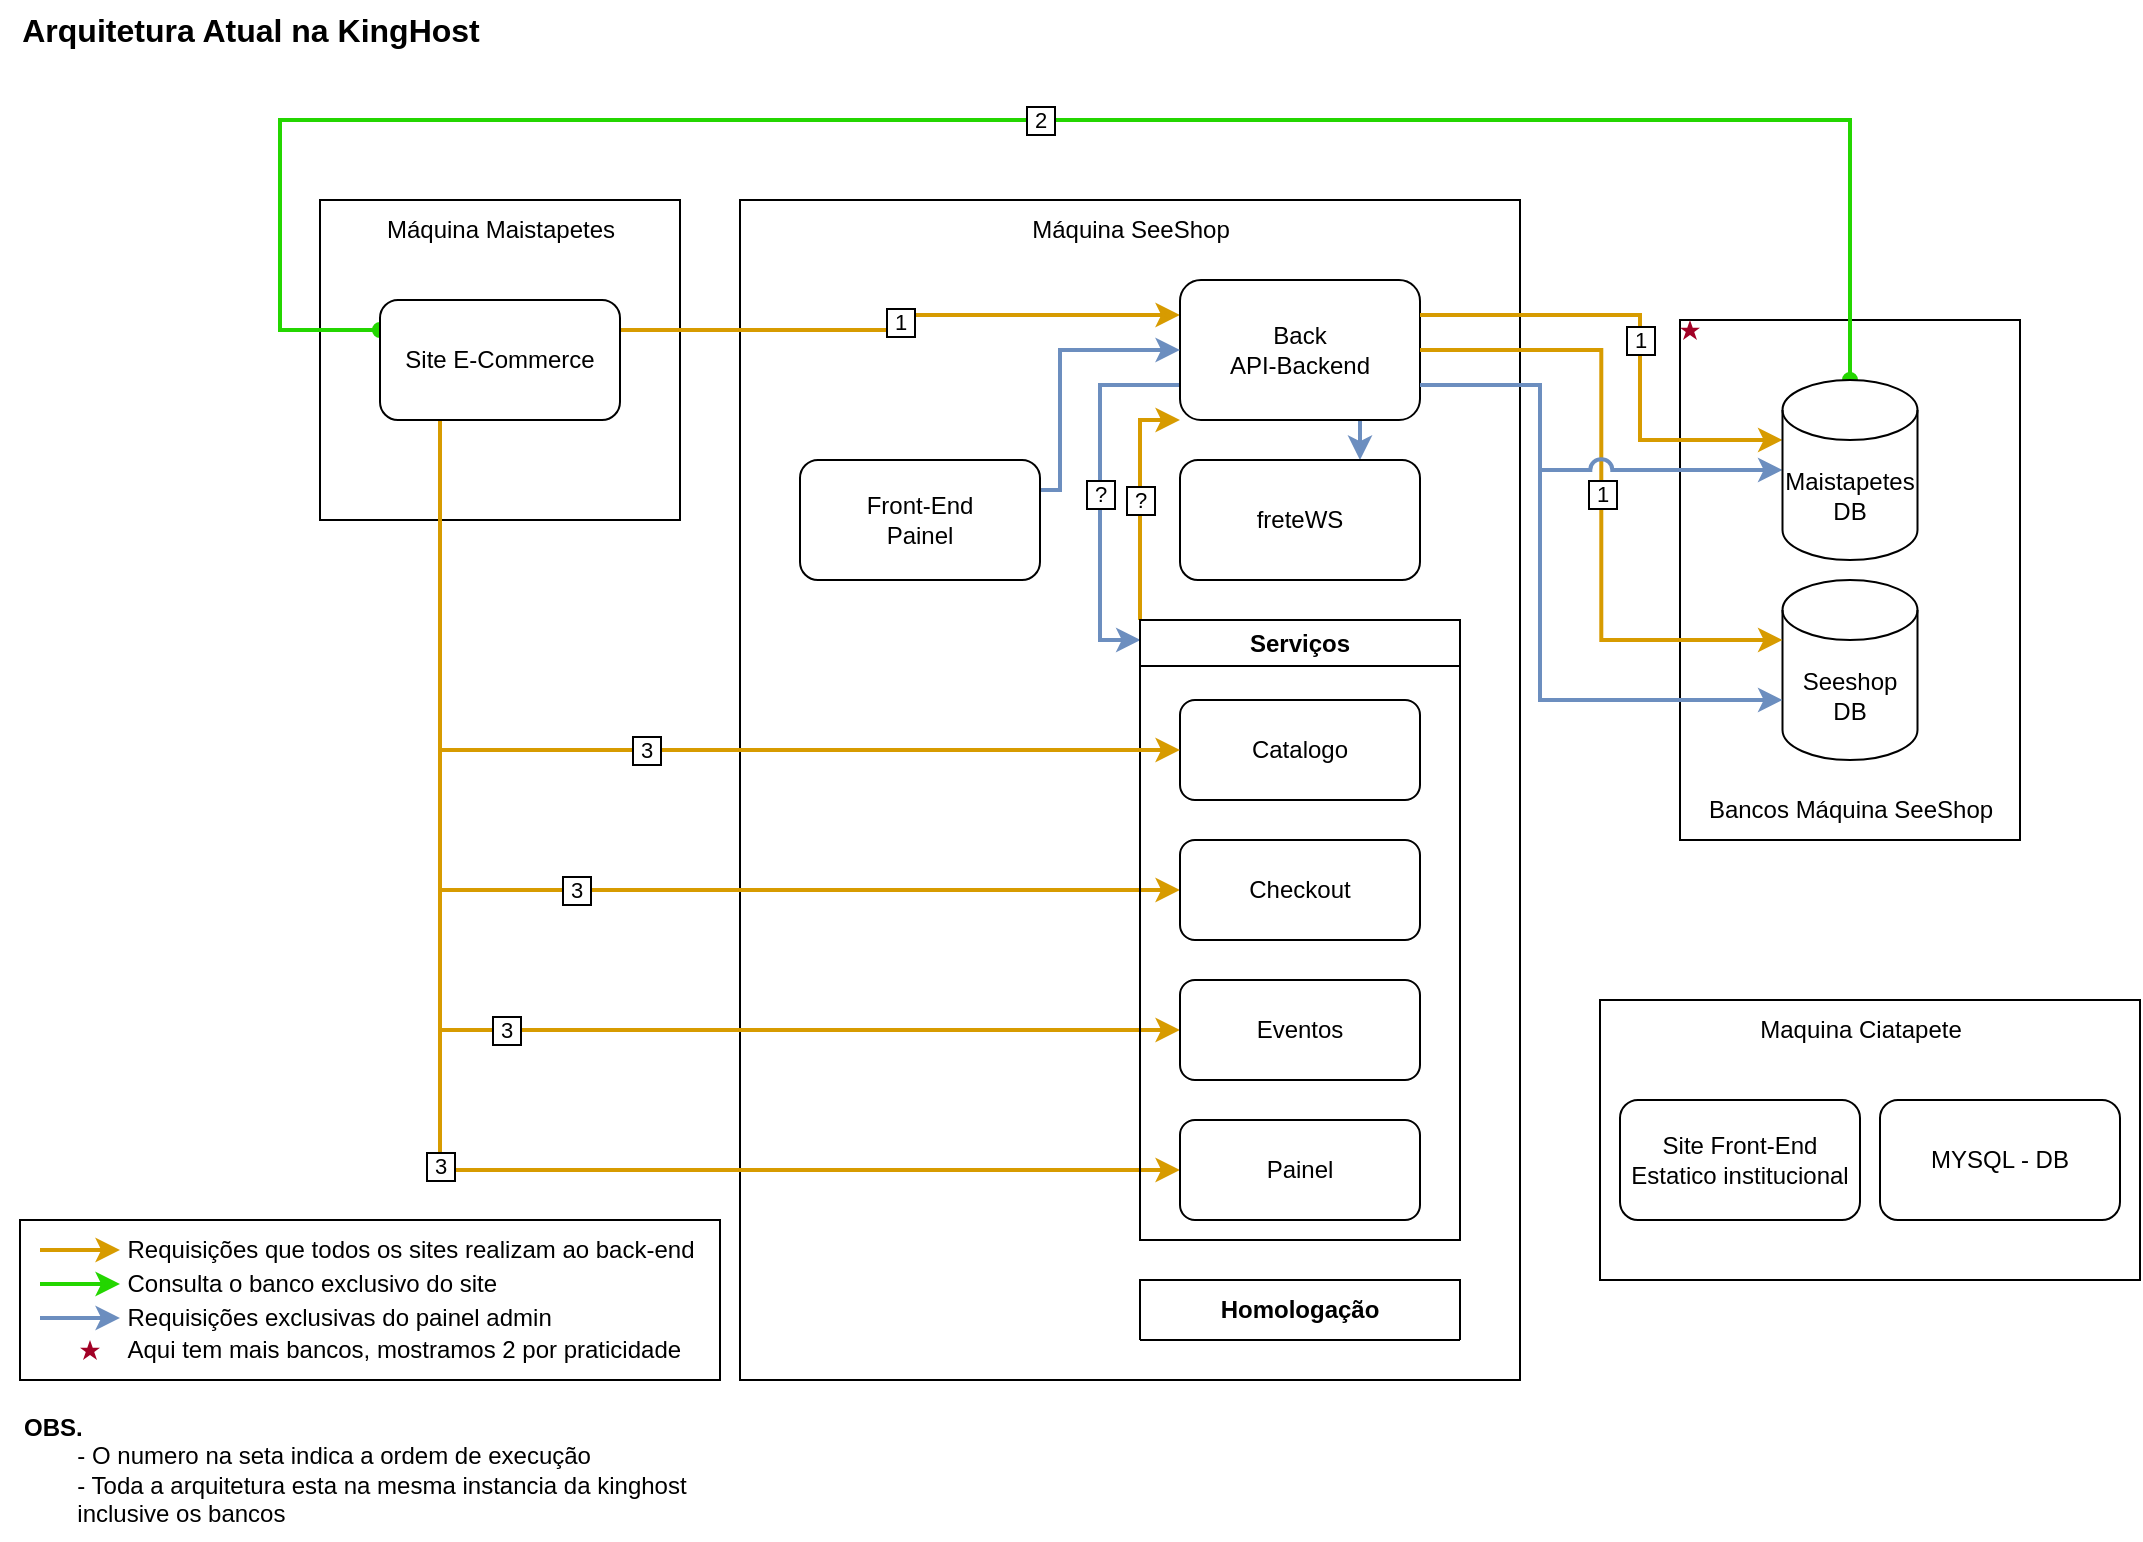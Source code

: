 <mxfile version="22.1.7" type="github">
  <diagram name="Page-1" id="4-GN6MLW4k9FYFXU9xv3">
    <mxGraphModel dx="1509" dy="832" grid="1" gridSize="10" guides="1" tooltips="1" connect="1" arrows="1" fold="1" page="1" pageScale="1" pageWidth="850" pageHeight="1100" math="0" shadow="0">
      <root>
        <mxCell id="0" />
        <mxCell id="1" parent="0" />
        <mxCell id="DWpepr7R6km4oQvT49pt-6" value="" style="rounded=0;whiteSpace=wrap;html=1;" vertex="1" parent="1">
          <mxGeometry x="370" y="100" width="390" height="590" as="geometry" />
        </mxCell>
        <mxCell id="DWpepr7R6km4oQvT49pt-4" value="" style="rounded=0;whiteSpace=wrap;html=1;" vertex="1" parent="1">
          <mxGeometry x="160" y="100" width="180" height="160" as="geometry" />
        </mxCell>
        <mxCell id="DWpepr7R6km4oQvT49pt-27" value="" style="rounded=0;whiteSpace=wrap;html=1;" vertex="1" parent="1">
          <mxGeometry x="840" y="160" width="170" height="260" as="geometry" />
        </mxCell>
        <mxCell id="DWpepr7R6km4oQvT49pt-2" value="" style="rounded=0;whiteSpace=wrap;html=1;" vertex="1" parent="1">
          <mxGeometry x="800" y="500" width="270" height="140" as="geometry" />
        </mxCell>
        <mxCell id="DWpepr7R6km4oQvT49pt-3" value="Maquina Ciatapete" style="text;html=1;align=center;verticalAlign=middle;resizable=0;points=[];autosize=1;strokeColor=none;fillColor=none;" vertex="1" parent="1">
          <mxGeometry x="870" y="500" width="120" height="30" as="geometry" />
        </mxCell>
        <mxCell id="DWpepr7R6km4oQvT49pt-5" value="Máquina Maistapetes" style="text;html=1;align=center;verticalAlign=middle;resizable=0;points=[];autosize=1;strokeColor=none;fillColor=none;" vertex="1" parent="1">
          <mxGeometry x="180" y="100" width="140" height="30" as="geometry" />
        </mxCell>
        <mxCell id="DWpepr7R6km4oQvT49pt-7" value="Máquina SeeShop" style="text;html=1;align=center;verticalAlign=middle;resizable=0;points=[];autosize=1;strokeColor=none;fillColor=none;" vertex="1" parent="1">
          <mxGeometry x="505" y="100" width="120" height="30" as="geometry" />
        </mxCell>
        <mxCell id="DWpepr7R6km4oQvT49pt-8" value="Site Front-End&lt;br&gt;Estatico institucional" style="rounded=1;whiteSpace=wrap;html=1;" vertex="1" parent="1">
          <mxGeometry x="810" y="550" width="120" height="60" as="geometry" />
        </mxCell>
        <mxCell id="DWpepr7R6km4oQvT49pt-9" value="MYSQL - DB" style="rounded=1;whiteSpace=wrap;html=1;" vertex="1" parent="1">
          <mxGeometry x="940" y="550" width="120" height="60" as="geometry" />
        </mxCell>
        <mxCell id="DWpepr7R6km4oQvT49pt-41" value="&amp;nbsp;1&amp;nbsp;" style="edgeStyle=orthogonalEdgeStyle;rounded=0;orthogonalLoop=1;jettySize=auto;html=1;exitX=1;exitY=0.25;exitDx=0;exitDy=0;entryX=0;entryY=0.25;entryDx=0;entryDy=0;strokeWidth=2;fillColor=#ffe6cc;strokeColor=#d79b00;labelBorderColor=default;" edge="1" parent="1" source="DWpepr7R6km4oQvT49pt-10" target="DWpepr7R6km4oQvT49pt-17">
          <mxGeometry relative="1" as="geometry" />
        </mxCell>
        <mxCell id="DWpepr7R6km4oQvT49pt-55" value="&amp;nbsp;3&amp;nbsp;" style="edgeStyle=orthogonalEdgeStyle;rounded=0;orthogonalLoop=1;jettySize=auto;html=1;exitX=0.25;exitY=1;exitDx=0;exitDy=0;entryX=0;entryY=0.5;entryDx=0;entryDy=0;fillColor=#ffe6cc;strokeColor=#d79b00;strokeWidth=2;labelBorderColor=default;" edge="1" parent="1" source="DWpepr7R6km4oQvT49pt-10" target="DWpepr7R6km4oQvT49pt-14">
          <mxGeometry relative="1" as="geometry" />
        </mxCell>
        <mxCell id="DWpepr7R6km4oQvT49pt-56" value="&amp;nbsp;3&amp;nbsp;" style="edgeStyle=orthogonalEdgeStyle;rounded=0;orthogonalLoop=1;jettySize=auto;html=1;exitX=0.25;exitY=1;exitDx=0;exitDy=0;entryX=0;entryY=0.5;entryDx=0;entryDy=0;fillColor=#ffe6cc;strokeColor=#d79b00;strokeWidth=2;labelBorderColor=default;" edge="1" parent="1" source="DWpepr7R6km4oQvT49pt-10" target="DWpepr7R6km4oQvT49pt-16">
          <mxGeometry relative="1" as="geometry" />
        </mxCell>
        <mxCell id="DWpepr7R6km4oQvT49pt-57" value="&amp;nbsp;3&amp;nbsp;" style="edgeStyle=orthogonalEdgeStyle;rounded=0;orthogonalLoop=1;jettySize=auto;html=1;exitX=0.25;exitY=1;exitDx=0;exitDy=0;entryX=0;entryY=0.5;entryDx=0;entryDy=0;fillColor=#ffe6cc;strokeColor=#d79b00;strokeWidth=2;labelBorderColor=default;" edge="1" parent="1" source="DWpepr7R6km4oQvT49pt-10" target="DWpepr7R6km4oQvT49pt-15">
          <mxGeometry x="-0.0" relative="1" as="geometry">
            <mxPoint as="offset" />
          </mxGeometry>
        </mxCell>
        <mxCell id="DWpepr7R6km4oQvT49pt-58" style="edgeStyle=orthogonalEdgeStyle;rounded=0;orthogonalLoop=1;jettySize=auto;html=1;exitX=0.75;exitY=1;exitDx=0;exitDy=0;entryX=0.75;entryY=0;entryDx=0;entryDy=0;fillColor=#dae8fc;strokeColor=#6c8ebf;strokeWidth=2;" edge="1" parent="1" source="DWpepr7R6km4oQvT49pt-17" target="DWpepr7R6km4oQvT49pt-18">
          <mxGeometry relative="1" as="geometry" />
        </mxCell>
        <mxCell id="DWpepr7R6km4oQvT49pt-68" value="&amp;nbsp;?&amp;nbsp;" style="edgeStyle=orthogonalEdgeStyle;rounded=0;orthogonalLoop=1;jettySize=auto;html=1;exitX=0;exitY=0.75;exitDx=0;exitDy=0;entryX=0.002;entryY=0.034;entryDx=0;entryDy=0;strokeWidth=2;fillColor=#dae8fc;strokeColor=#6c8ebf;entryPerimeter=0;labelBorderColor=default;" edge="1" parent="1" source="DWpepr7R6km4oQvT49pt-17" target="DWpepr7R6km4oQvT49pt-12">
          <mxGeometry relative="1" as="geometry">
            <Array as="points">
              <mxPoint x="550" y="193" />
              <mxPoint x="550" y="320" />
              <mxPoint x="570" y="320" />
            </Array>
          </mxGeometry>
        </mxCell>
        <mxCell id="DWpepr7R6km4oQvT49pt-17" value="Back&lt;br&gt;API-Backend" style="rounded=1;whiteSpace=wrap;html=1;" vertex="1" parent="1">
          <mxGeometry x="590" y="140" width="120" height="70" as="geometry" />
        </mxCell>
        <mxCell id="DWpepr7R6km4oQvT49pt-18" value="freteWS" style="rounded=1;whiteSpace=wrap;html=1;" vertex="1" parent="1">
          <mxGeometry x="590" y="230" width="120" height="60" as="geometry" />
        </mxCell>
        <mxCell id="DWpepr7R6km4oQvT49pt-20" value="Homologação" style="swimlane;whiteSpace=wrap;html=1;startSize=30;" vertex="1" collapsed="1" parent="1">
          <mxGeometry x="570" y="640" width="160" height="30" as="geometry">
            <mxRectangle x="470" y="640" width="160" height="410" as="alternateBounds" />
          </mxGeometry>
        </mxCell>
        <mxCell id="DWpepr7R6km4oQvT49pt-21" value="Frete" style="rounded=1;whiteSpace=wrap;html=1;" vertex="1" parent="DWpepr7R6km4oQvT49pt-20">
          <mxGeometry x="20" y="40" width="120" height="60" as="geometry" />
        </mxCell>
        <mxCell id="DWpepr7R6km4oQvT49pt-24" value="Painel" style="rounded=1;whiteSpace=wrap;html=1;" vertex="1" parent="DWpepr7R6km4oQvT49pt-20">
          <mxGeometry x="20" y="160" width="120" height="60" as="geometry" />
        </mxCell>
        <mxCell id="DWpepr7R6km4oQvT49pt-23" value="PainelBack" style="rounded=1;whiteSpace=wrap;html=1;" vertex="1" parent="DWpepr7R6km4oQvT49pt-20">
          <mxGeometry x="20" y="220" width="120" height="60" as="geometry" />
        </mxCell>
        <mxCell id="DWpepr7R6km4oQvT49pt-22" value="Layouts" style="rounded=1;whiteSpace=wrap;html=1;" vertex="1" parent="DWpepr7R6km4oQvT49pt-20">
          <mxGeometry x="20" y="100" width="120" height="60" as="geometry" />
        </mxCell>
        <mxCell id="DWpepr7R6km4oQvT49pt-26" value="Serviços" style="rounded=1;whiteSpace=wrap;html=1;" vertex="1" parent="DWpepr7R6km4oQvT49pt-20">
          <mxGeometry x="20" y="280" width="120" height="60" as="geometry" />
        </mxCell>
        <mxCell id="DWpepr7R6km4oQvT49pt-25" value="Site" style="rounded=1;whiteSpace=wrap;html=1;" vertex="1" parent="DWpepr7R6km4oQvT49pt-20">
          <mxGeometry x="20" y="340" width="120" height="60" as="geometry" />
        </mxCell>
        <mxCell id="DWpepr7R6km4oQvT49pt-28" value="Bancos Máquina SeeShop" style="text;html=1;align=center;verticalAlign=middle;resizable=0;points=[];autosize=1;strokeColor=none;fillColor=none;" vertex="1" parent="1">
          <mxGeometry x="840" y="390" width="170" height="30" as="geometry" />
        </mxCell>
        <mxCell id="DWpepr7R6km4oQvT49pt-30" value="Seeshop DB" style="shape=cylinder3;whiteSpace=wrap;html=1;boundedLbl=1;backgroundOutline=1;size=15;" vertex="1" parent="1">
          <mxGeometry x="891.25" y="290" width="67.5" height="90" as="geometry" />
        </mxCell>
        <mxCell id="DWpepr7R6km4oQvT49pt-36" value="" style="html=1;verticalLabelPosition=bottom;labelBackgroundColor=#ffffff;verticalAlign=top;shadow=0;dashed=0;strokeWidth=2;shape=mxgraph.ios7.misc.star;fillColor=#a20025;strokeColor=#6F0000;sketch=0;fontColor=#ffffff;" vertex="1" parent="1">
          <mxGeometry x="840" y="160" width="10" height="10" as="geometry" />
        </mxCell>
        <mxCell id="DWpepr7R6km4oQvT49pt-40" value="&amp;nbsp;2&amp;nbsp;" style="edgeStyle=orthogonalEdgeStyle;rounded=0;orthogonalLoop=1;jettySize=auto;html=1;exitX=0;exitY=0.25;exitDx=0;exitDy=0;entryX=0.5;entryY=0;entryDx=0;entryDy=0;entryPerimeter=0;strokeWidth=2;fillColor=#ffe6cc;strokeColor=#24d600;labelBorderColor=default;startArrow=oval;startFill=1;endArrow=oval;endFill=1;" edge="1" parent="1" source="DWpepr7R6km4oQvT49pt-10" target="DWpepr7R6km4oQvT49pt-29">
          <mxGeometry relative="1" as="geometry">
            <Array as="points">
              <mxPoint x="140" y="165" />
              <mxPoint x="140" y="60" />
              <mxPoint x="925" y="60" />
            </Array>
          </mxGeometry>
        </mxCell>
        <mxCell id="DWpepr7R6km4oQvT49pt-43" value="&amp;nbsp;1&amp;nbsp;" style="edgeStyle=orthogonalEdgeStyle;rounded=0;orthogonalLoop=1;jettySize=auto;html=1;exitX=1;exitY=0.5;exitDx=0;exitDy=0;entryX=0;entryY=0;entryDx=0;entryDy=30;entryPerimeter=0;strokeWidth=2;fillColor=#ffe6cc;strokeColor=#d79b00;labelBorderColor=default;" edge="1" parent="1" source="DWpepr7R6km4oQvT49pt-17" target="DWpepr7R6km4oQvT49pt-30">
          <mxGeometry relative="1" as="geometry" />
        </mxCell>
        <mxCell id="DWpepr7R6km4oQvT49pt-49" style="edgeStyle=orthogonalEdgeStyle;rounded=0;orthogonalLoop=1;jettySize=auto;html=1;exitX=1;exitY=0.25;exitDx=0;exitDy=0;entryX=0;entryY=0.5;entryDx=0;entryDy=0;strokeWidth=2;fillColor=#dae8fc;strokeColor=#6c8ebf;" edge="1" parent="1" source="DWpepr7R6km4oQvT49pt-19" target="DWpepr7R6km4oQvT49pt-17">
          <mxGeometry relative="1" as="geometry">
            <Array as="points">
              <mxPoint x="530" y="245" />
              <mxPoint x="530" y="175" />
            </Array>
          </mxGeometry>
        </mxCell>
        <mxCell id="DWpepr7R6km4oQvT49pt-19" value="Front-End&lt;br&gt;Painel" style="rounded=1;whiteSpace=wrap;html=1;" vertex="1" parent="1">
          <mxGeometry x="400" y="230" width="120" height="60" as="geometry" />
        </mxCell>
        <mxCell id="DWpepr7R6km4oQvT49pt-53" style="edgeStyle=orthogonalEdgeStyle;rounded=0;orthogonalLoop=1;jettySize=auto;html=1;exitX=1;exitY=0.75;exitDx=0;exitDy=0;entryX=0;entryY=0.5;entryDx=0;entryDy=0;entryPerimeter=0;strokeWidth=2;fillColor=#dae8fc;strokeColor=#6c8ebf;jumpStyle=arc;jumpSize=9;" edge="1" parent="1" source="DWpepr7R6km4oQvT49pt-17" target="DWpepr7R6km4oQvT49pt-29">
          <mxGeometry relative="1" as="geometry">
            <Array as="points">
              <mxPoint x="770" y="193" />
              <mxPoint x="770" y="235" />
            </Array>
          </mxGeometry>
        </mxCell>
        <mxCell id="DWpepr7R6km4oQvT49pt-84" value="&amp;nbsp;?&amp;nbsp;" style="edgeStyle=orthogonalEdgeStyle;rounded=0;orthogonalLoop=1;jettySize=auto;html=1;exitX=0;exitY=0;exitDx=0;exitDy=0;entryX=0;entryY=1;entryDx=0;entryDy=0;fillColor=#ffe6cc;strokeColor=#d79b00;strokeWidth=2;labelBorderColor=default;" edge="1" parent="1" source="DWpepr7R6km4oQvT49pt-12" target="DWpepr7R6km4oQvT49pt-17">
          <mxGeometry relative="1" as="geometry">
            <Array as="points">
              <mxPoint x="570" y="210" />
            </Array>
          </mxGeometry>
        </mxCell>
        <mxCell id="DWpepr7R6km4oQvT49pt-12" value="Serviços" style="swimlane;whiteSpace=wrap;html=1;" vertex="1" parent="1">
          <mxGeometry x="570" y="310" width="160" height="310" as="geometry" />
        </mxCell>
        <mxCell id="DWpepr7R6km4oQvT49pt-14" value="Checkout" style="rounded=1;whiteSpace=wrap;html=1;" vertex="1" parent="DWpepr7R6km4oQvT49pt-12">
          <mxGeometry x="20" y="110" width="120" height="50" as="geometry" />
        </mxCell>
        <mxCell id="DWpepr7R6km4oQvT49pt-16" value="Eventos" style="rounded=1;whiteSpace=wrap;html=1;" vertex="1" parent="DWpepr7R6km4oQvT49pt-12">
          <mxGeometry x="20" y="180" width="120" height="50" as="geometry" />
        </mxCell>
        <mxCell id="DWpepr7R6km4oQvT49pt-15" value="Painel" style="rounded=1;whiteSpace=wrap;html=1;" vertex="1" parent="DWpepr7R6km4oQvT49pt-12">
          <mxGeometry x="20" y="250" width="120" height="50" as="geometry" />
        </mxCell>
        <mxCell id="DWpepr7R6km4oQvT49pt-13" value="Catalogo" style="rounded=1;whiteSpace=wrap;html=1;" vertex="1" parent="DWpepr7R6km4oQvT49pt-12">
          <mxGeometry x="20" y="40" width="120" height="50" as="geometry" />
        </mxCell>
        <mxCell id="DWpepr7R6km4oQvT49pt-69" value="&amp;nbsp;1&amp;nbsp;" style="edgeStyle=orthogonalEdgeStyle;rounded=0;orthogonalLoop=1;jettySize=auto;html=1;exitX=1;exitY=0.25;exitDx=0;exitDy=0;entryX=0;entryY=0;entryDx=0;entryDy=30;entryPerimeter=0;fillColor=#ffe6cc;strokeColor=#d79b00;strokeWidth=2;labelBorderColor=default;" edge="1" parent="1" source="DWpepr7R6km4oQvT49pt-17" target="DWpepr7R6km4oQvT49pt-29">
          <mxGeometry relative="1" as="geometry">
            <Array as="points">
              <mxPoint x="820" y="158" />
              <mxPoint x="820" y="220" />
            </Array>
          </mxGeometry>
        </mxCell>
        <mxCell id="DWpepr7R6km4oQvT49pt-29" value="Maistapetes DB" style="shape=cylinder3;whiteSpace=wrap;html=1;boundedLbl=1;backgroundOutline=1;size=15;" vertex="1" parent="1">
          <mxGeometry x="891.25" y="190" width="67.5" height="90" as="geometry" />
        </mxCell>
        <mxCell id="DWpepr7R6km4oQvT49pt-82" value="&amp;nbsp;3&amp;nbsp;" style="edgeStyle=orthogonalEdgeStyle;rounded=0;orthogonalLoop=1;jettySize=auto;html=1;exitX=0.25;exitY=1;exitDx=0;exitDy=0;entryX=0;entryY=0.5;entryDx=0;entryDy=0;fillColor=#ffe6cc;strokeColor=#d79b00;strokeWidth=2;labelBorderColor=default;" edge="1" parent="1" source="DWpepr7R6km4oQvT49pt-10" target="DWpepr7R6km4oQvT49pt-13">
          <mxGeometry relative="1" as="geometry" />
        </mxCell>
        <mxCell id="DWpepr7R6km4oQvT49pt-10" value="Site E-Commerce" style="rounded=1;whiteSpace=wrap;html=1;" vertex="1" parent="1">
          <mxGeometry x="190" y="150" width="120" height="60" as="geometry" />
        </mxCell>
        <mxCell id="DWpepr7R6km4oQvT49pt-70" style="edgeStyle=orthogonalEdgeStyle;rounded=0;orthogonalLoop=1;jettySize=auto;html=1;exitX=1;exitY=0.75;exitDx=0;exitDy=0;entryX=0;entryY=0;entryDx=0;entryDy=60;entryPerimeter=0;fillColor=#dae8fc;strokeColor=#6c8ebf;strokeWidth=2;" edge="1" parent="1" source="DWpepr7R6km4oQvT49pt-17" target="DWpepr7R6km4oQvT49pt-30">
          <mxGeometry relative="1" as="geometry">
            <Array as="points">
              <mxPoint x="770" y="193" />
              <mxPoint x="770" y="350" />
            </Array>
          </mxGeometry>
        </mxCell>
        <mxCell id="DWpepr7R6km4oQvT49pt-71" value="Arquitetura Atual na KingHost" style="text;html=1;align=center;verticalAlign=middle;resizable=0;points=[];autosize=1;strokeColor=none;fillColor=none;fontStyle=1;fontSize=16;labelBorderColor=none;" vertex="1" parent="1">
          <mxGeometry width="250" height="30" as="geometry" />
        </mxCell>
        <mxCell id="DWpepr7R6km4oQvT49pt-72" value="" style="rounded=0;whiteSpace=wrap;html=1;" vertex="1" parent="1">
          <mxGeometry x="10" y="610" width="350" height="80" as="geometry" />
        </mxCell>
        <mxCell id="DWpepr7R6km4oQvT49pt-75" value="" style="endArrow=classic;html=1;rounded=0;fillColor=#ffe6cc;strokeColor=#d79b00;strokeWidth=2;" edge="1" parent="1">
          <mxGeometry width="50" height="50" relative="1" as="geometry">
            <mxPoint x="20" y="625" as="sourcePoint" />
            <mxPoint x="60" y="625" as="targetPoint" />
          </mxGeometry>
        </mxCell>
        <mxCell id="DWpepr7R6km4oQvT49pt-76" value="" style="endArrow=classic;html=1;rounded=0;fillColor=#ffe6cc;strokeColor=#24d600;strokeWidth=2;" edge="1" parent="1">
          <mxGeometry width="50" height="50" relative="1" as="geometry">
            <mxPoint x="20" y="642" as="sourcePoint" />
            <mxPoint x="60" y="642" as="targetPoint" />
          </mxGeometry>
        </mxCell>
        <mxCell id="DWpepr7R6km4oQvT49pt-77" value="" style="endArrow=classic;html=1;rounded=0;fillColor=#dae8fc;strokeColor=#6c8ebf;strokeWidth=2;" edge="1" parent="1">
          <mxGeometry width="50" height="50" relative="1" as="geometry">
            <mxPoint x="20" y="659" as="sourcePoint" />
            <mxPoint x="60" y="659" as="targetPoint" />
          </mxGeometry>
        </mxCell>
        <mxCell id="DWpepr7R6km4oQvT49pt-78" value="&lt;div style=&quot;line-height: 140%;&quot;&gt;Requisições que todos os sites realizam ao back-end&lt;/div&gt;&lt;div style=&quot;text-align: left; line-height: 140%;&quot;&gt;&lt;span style=&quot;background-color: initial;&quot;&gt;Consulta o banco exclusivo do site&lt;/span&gt;&lt;/div&gt;&lt;div style=&quot;text-align: left; line-height: 140%;&quot;&gt;Requisições exclusivas do painel admin&lt;/div&gt;&lt;div style=&quot;text-align: left; line-height: 140%;&quot;&gt;Aqui tem mais bancos, mostramos 2 por praticidade&lt;/div&gt;" style="text;html=1;align=center;verticalAlign=middle;resizable=0;points=[];autosize=1;strokeColor=none;fillColor=none;" vertex="1" parent="1">
          <mxGeometry x="50" y="610" width="310" height="80" as="geometry" />
        </mxCell>
        <mxCell id="DWpepr7R6km4oQvT49pt-80" value="&lt;b&gt;OBS.&lt;/b&gt;&lt;br&gt;&lt;span style=&quot;white-space: pre;&quot;&gt;&#x9;&lt;/span&gt;- O numero na seta indica a ordem de execução&lt;br&gt;&lt;span style=&quot;white-space: pre;&quot;&gt;&#x9;&lt;/span&gt;- Toda a arquitetura esta na mesma instancia da kinghost&lt;br&gt;&lt;span style=&quot;white-space: pre;&quot;&gt;&#x9;&lt;/span&gt;inclusive os bancos" style="text;html=1;align=left;verticalAlign=middle;resizable=0;points=[];autosize=1;strokeColor=none;fillColor=none;" vertex="1" parent="1">
          <mxGeometry x="10" y="700" width="350" height="70" as="geometry" />
        </mxCell>
        <mxCell id="DWpepr7R6km4oQvT49pt-81" value="" style="html=1;verticalLabelPosition=bottom;labelBackgroundColor=#ffffff;verticalAlign=top;shadow=0;dashed=0;strokeWidth=2;shape=mxgraph.ios7.misc.star;fillColor=#a20025;strokeColor=#6F0000;sketch=0;fontColor=#ffffff;" vertex="1" parent="1">
          <mxGeometry x="40" y="670" width="10" height="10" as="geometry" />
        </mxCell>
      </root>
    </mxGraphModel>
  </diagram>
</mxfile>
